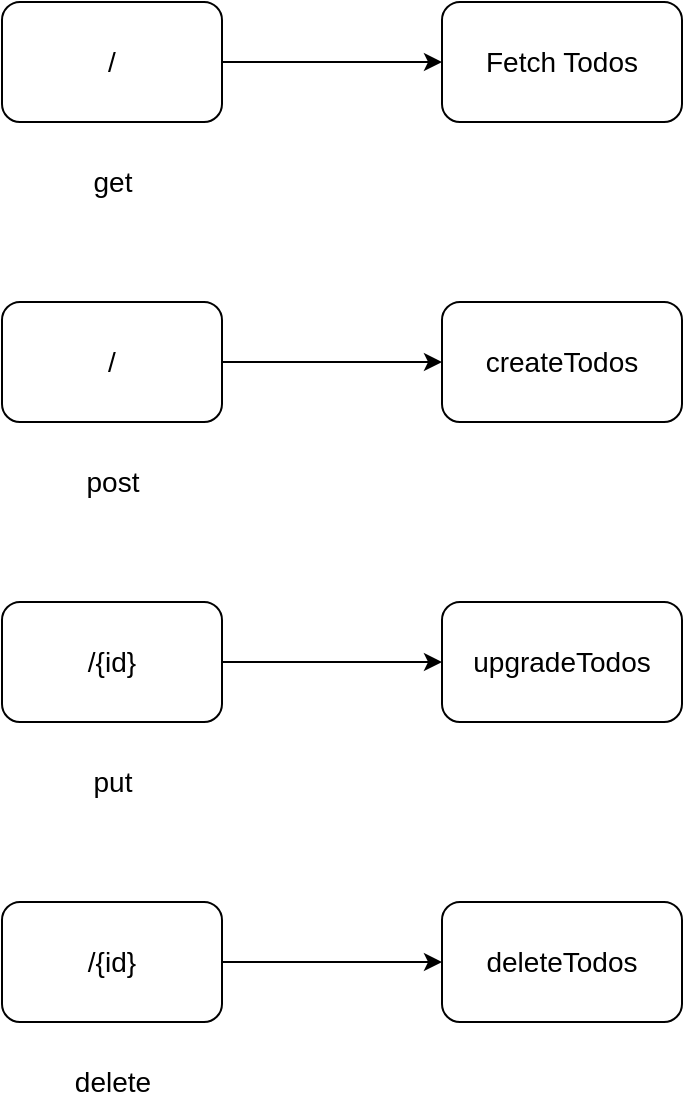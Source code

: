 <mxfile>
    <diagram id="bTJebxZ-Mun2kX1TvSdw" name="Page-1">
        <mxGraphModel dx="897" dy="348" grid="1" gridSize="10" guides="1" tooltips="1" connect="1" arrows="1" fold="1" page="1" pageScale="1" pageWidth="850" pageHeight="1100" math="0" shadow="0">
            <root>
                <mxCell id="0"/>
                <mxCell id="1" parent="0"/>
                <mxCell id="4" style="edgeStyle=none;html=1;exitX=1;exitY=0.5;exitDx=0;exitDy=0;fontSize=14;" edge="1" parent="1" source="2" target="3">
                    <mxGeometry relative="1" as="geometry"/>
                </mxCell>
                <mxCell id="2" value="&lt;font style=&quot;font-size: 14px;&quot;&gt;/&lt;/font&gt;" style="rounded=1;whiteSpace=wrap;html=1;" vertex="1" parent="1">
                    <mxGeometry x="100" y="120" width="110" height="60" as="geometry"/>
                </mxCell>
                <mxCell id="3" value="Fetch Todos" style="whiteSpace=wrap;html=1;rounded=1;fontSize=14;" vertex="1" parent="1">
                    <mxGeometry x="320" y="120" width="120" height="60" as="geometry"/>
                </mxCell>
                <mxCell id="5" value="get" style="text;html=1;align=center;verticalAlign=middle;resizable=0;points=[];autosize=1;strokeColor=none;fillColor=none;fontSize=14;" vertex="1" parent="1">
                    <mxGeometry x="135" y="195" width="40" height="30" as="geometry"/>
                </mxCell>
                <mxCell id="6" style="edgeStyle=none;html=1;exitX=1;exitY=0.5;exitDx=0;exitDy=0;fontSize=14;" edge="1" parent="1" source="7" target="8">
                    <mxGeometry relative="1" as="geometry"/>
                </mxCell>
                <mxCell id="7" value="&lt;font style=&quot;font-size: 14px;&quot;&gt;/&lt;/font&gt;" style="rounded=1;whiteSpace=wrap;html=1;" vertex="1" parent="1">
                    <mxGeometry x="100" y="270" width="110" height="60" as="geometry"/>
                </mxCell>
                <mxCell id="8" value="createTodos" style="whiteSpace=wrap;html=1;rounded=1;fontSize=14;" vertex="1" parent="1">
                    <mxGeometry x="320" y="270" width="120" height="60" as="geometry"/>
                </mxCell>
                <mxCell id="9" value="post" style="text;html=1;align=center;verticalAlign=middle;resizable=0;points=[];autosize=1;strokeColor=none;fillColor=none;fontSize=14;" vertex="1" parent="1">
                    <mxGeometry x="130" y="345" width="50" height="30" as="geometry"/>
                </mxCell>
                <mxCell id="10" style="edgeStyle=none;html=1;exitX=1;exitY=0.5;exitDx=0;exitDy=0;fontSize=14;" edge="1" parent="1" source="11" target="12">
                    <mxGeometry relative="1" as="geometry"/>
                </mxCell>
                <mxCell id="11" value="&lt;font style=&quot;font-size: 14px;&quot;&gt;/{id}&lt;/font&gt;" style="rounded=1;whiteSpace=wrap;html=1;" vertex="1" parent="1">
                    <mxGeometry x="100" y="420" width="110" height="60" as="geometry"/>
                </mxCell>
                <mxCell id="12" value="upgradeTodos" style="whiteSpace=wrap;html=1;rounded=1;fontSize=14;" vertex="1" parent="1">
                    <mxGeometry x="320" y="420" width="120" height="60" as="geometry"/>
                </mxCell>
                <mxCell id="13" value="put" style="text;html=1;align=center;verticalAlign=middle;resizable=0;points=[];autosize=1;strokeColor=none;fillColor=none;fontSize=14;" vertex="1" parent="1">
                    <mxGeometry x="135" y="495" width="40" height="30" as="geometry"/>
                </mxCell>
                <mxCell id="14" style="edgeStyle=none;html=1;exitX=1;exitY=0.5;exitDx=0;exitDy=0;fontSize=14;" edge="1" parent="1" source="15" target="16">
                    <mxGeometry relative="1" as="geometry"/>
                </mxCell>
                <mxCell id="15" value="&lt;font style=&quot;font-size: 14px;&quot;&gt;/{id}&lt;/font&gt;" style="rounded=1;whiteSpace=wrap;html=1;" vertex="1" parent="1">
                    <mxGeometry x="100" y="570" width="110" height="60" as="geometry"/>
                </mxCell>
                <mxCell id="16" value="deleteTodos" style="whiteSpace=wrap;html=1;rounded=1;fontSize=14;" vertex="1" parent="1">
                    <mxGeometry x="320" y="570" width="120" height="60" as="geometry"/>
                </mxCell>
                <mxCell id="17" value="delete" style="text;html=1;align=center;verticalAlign=middle;resizable=0;points=[];autosize=1;strokeColor=none;fillColor=none;fontSize=14;" vertex="1" parent="1">
                    <mxGeometry x="125" y="645" width="60" height="30" as="geometry"/>
                </mxCell>
            </root>
        </mxGraphModel>
    </diagram>
</mxfile>